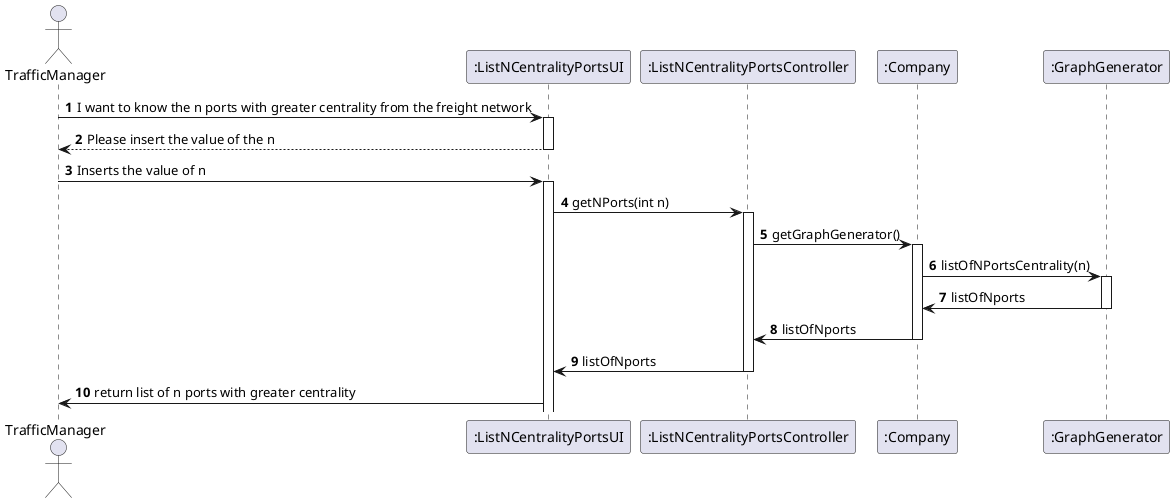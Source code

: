 @startuml

autonumber

actor       TrafficManager             as TM
participant    ":ListNCentralityPortsUI"         as UI
participant    ":ListNCentralityPortsController" as CTRL
participant    ":Company"              as Company
participant    ":GraphGenerator"              as GG


TM -> UI : I want to know the n ports with greater centrality from the freight network
activate UI
UI --> TM : Please insert the value of the n
deactivate UI

TM -> UI : Inserts the value of n
activate UI

UI -> CTRL : getNPorts(int n)
activate CTRL

CTRL -> Company : getGraphGenerator()
activate Company

Company -> GG : listOfNPortsCentrality(n)
activate GG

GG -> Company : listOfNports
deactivate GG

Company -> CTRL : listOfNports
deactivate Company

CTRL -> UI : listOfNports
deactivate CTRL

UI -> TM : return list of n ports with greater centrality

@enduml